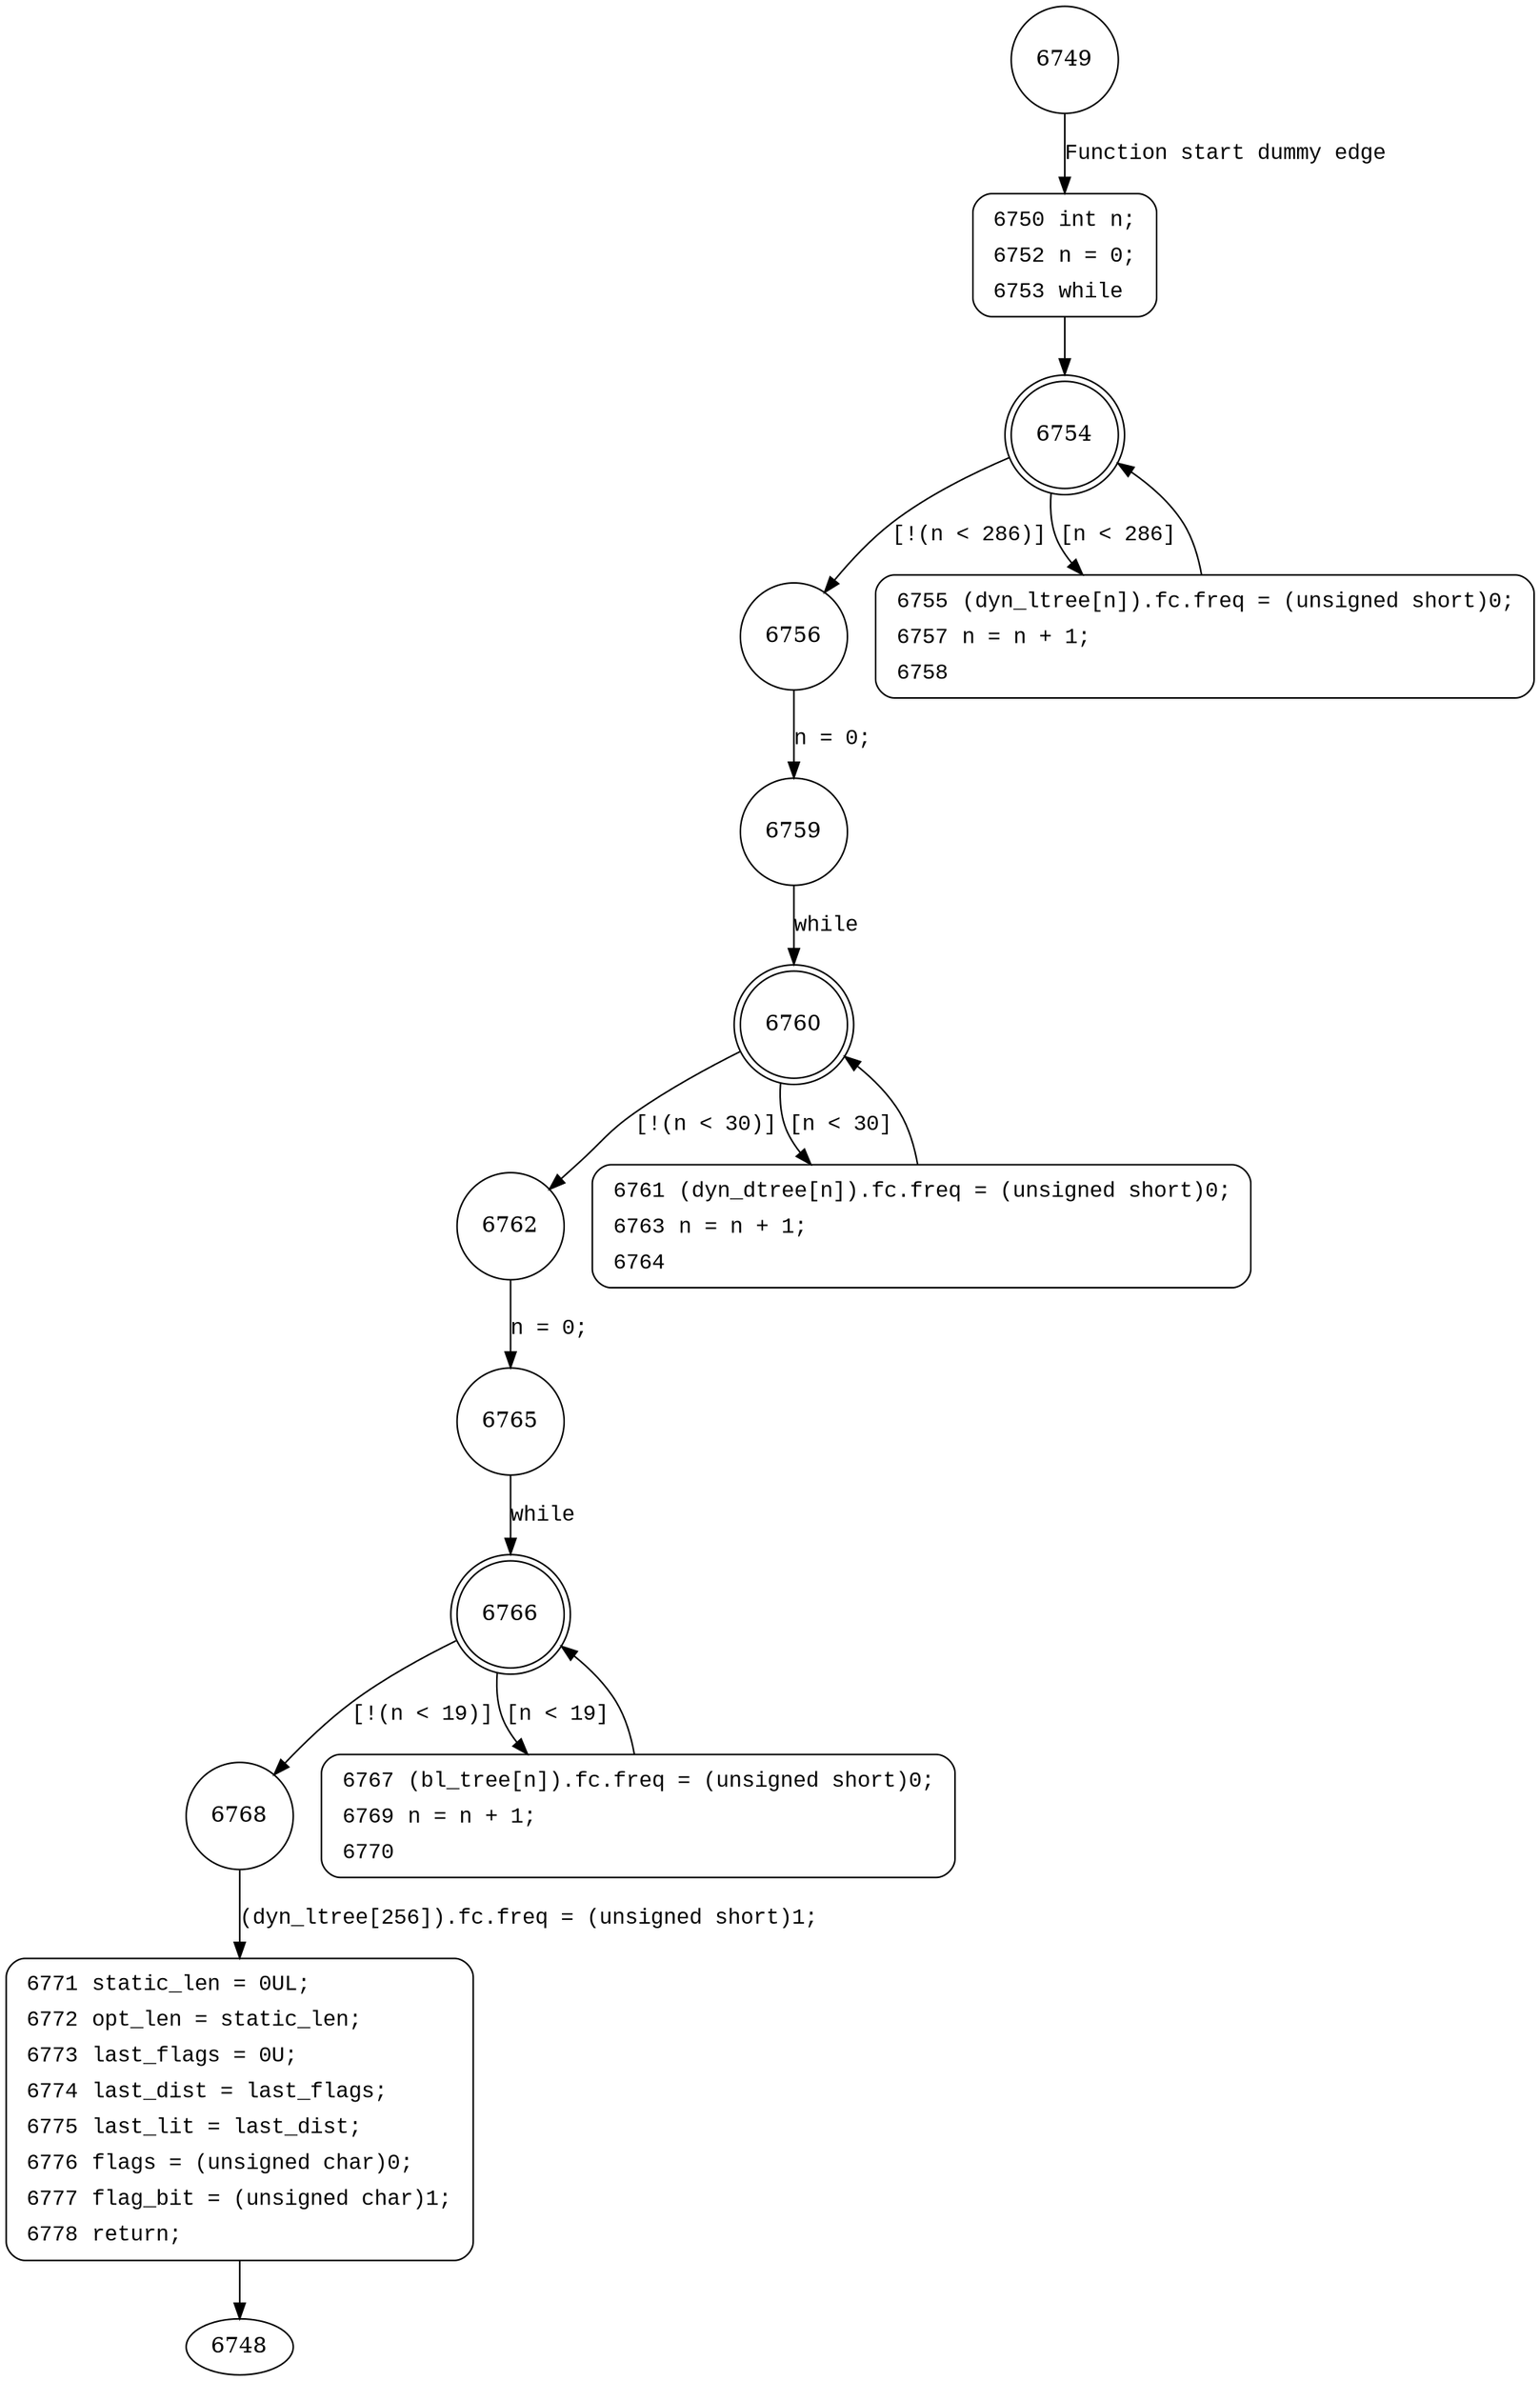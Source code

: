 digraph init_block {
6749 [shape="circle"]
6750 [shape="circle"]
6754 [shape="doublecircle"]
6756 [shape="circle"]
6755 [shape="circle"]
6759 [shape="circle"]
6760 [shape="doublecircle"]
6762 [shape="circle"]
6761 [shape="circle"]
6765 [shape="circle"]
6766 [shape="doublecircle"]
6768 [shape="circle"]
6767 [shape="circle"]
6771 [shape="circle"]
6750 [style="filled,bold" penwidth="1" fillcolor="white" fontname="Courier New" shape="Mrecord" label=<<table border="0" cellborder="0" cellpadding="3" bgcolor="white"><tr><td align="right">6750</td><td align="left">int n;</td></tr><tr><td align="right">6752</td><td align="left">n = 0;</td></tr><tr><td align="right">6753</td><td align="left">while</td></tr></table>>]
6750 -> 6754[label=""]
6755 [style="filled,bold" penwidth="1" fillcolor="white" fontname="Courier New" shape="Mrecord" label=<<table border="0" cellborder="0" cellpadding="3" bgcolor="white"><tr><td align="right">6755</td><td align="left">(dyn_ltree[n]).fc.freq = (unsigned short)0;</td></tr><tr><td align="right">6757</td><td align="left">n = n + 1;</td></tr><tr><td align="right">6758</td><td align="left"></td></tr></table>>]
6755 -> 6754[label=""]
6761 [style="filled,bold" penwidth="1" fillcolor="white" fontname="Courier New" shape="Mrecord" label=<<table border="0" cellborder="0" cellpadding="3" bgcolor="white"><tr><td align="right">6761</td><td align="left">(dyn_dtree[n]).fc.freq = (unsigned short)0;</td></tr><tr><td align="right">6763</td><td align="left">n = n + 1;</td></tr><tr><td align="right">6764</td><td align="left"></td></tr></table>>]
6761 -> 6760[label=""]
6767 [style="filled,bold" penwidth="1" fillcolor="white" fontname="Courier New" shape="Mrecord" label=<<table border="0" cellborder="0" cellpadding="3" bgcolor="white"><tr><td align="right">6767</td><td align="left">(bl_tree[n]).fc.freq = (unsigned short)0;</td></tr><tr><td align="right">6769</td><td align="left">n = n + 1;</td></tr><tr><td align="right">6770</td><td align="left"></td></tr></table>>]
6767 -> 6766[label=""]
6771 [style="filled,bold" penwidth="1" fillcolor="white" fontname="Courier New" shape="Mrecord" label=<<table border="0" cellborder="0" cellpadding="3" bgcolor="white"><tr><td align="right">6771</td><td align="left">static_len = 0UL;</td></tr><tr><td align="right">6772</td><td align="left">opt_len = static_len;</td></tr><tr><td align="right">6773</td><td align="left">last_flags = 0U;</td></tr><tr><td align="right">6774</td><td align="left">last_dist = last_flags;</td></tr><tr><td align="right">6775</td><td align="left">last_lit = last_dist;</td></tr><tr><td align="right">6776</td><td align="left">flags = (unsigned char)0;</td></tr><tr><td align="right">6777</td><td align="left">flag_bit = (unsigned char)1;</td></tr><tr><td align="right">6778</td><td align="left">return;</td></tr></table>>]
6771 -> 6748[label=""]
6749 -> 6750 [label="Function start dummy edge" fontname="Courier New"]
6754 -> 6756 [label="[!(n < 286)]" fontname="Courier New"]
6754 -> 6755 [label="[n < 286]" fontname="Courier New"]
6756 -> 6759 [label="n = 0;" fontname="Courier New"]
6760 -> 6762 [label="[!(n < 30)]" fontname="Courier New"]
6760 -> 6761 [label="[n < 30]" fontname="Courier New"]
6762 -> 6765 [label="n = 0;" fontname="Courier New"]
6766 -> 6768 [label="[!(n < 19)]" fontname="Courier New"]
6766 -> 6767 [label="[n < 19]" fontname="Courier New"]
6768 -> 6771 [label="(dyn_ltree[256]).fc.freq = (unsigned short)1;" fontname="Courier New"]
6759 -> 6760 [label="while" fontname="Courier New"]
6765 -> 6766 [label="while" fontname="Courier New"]
}